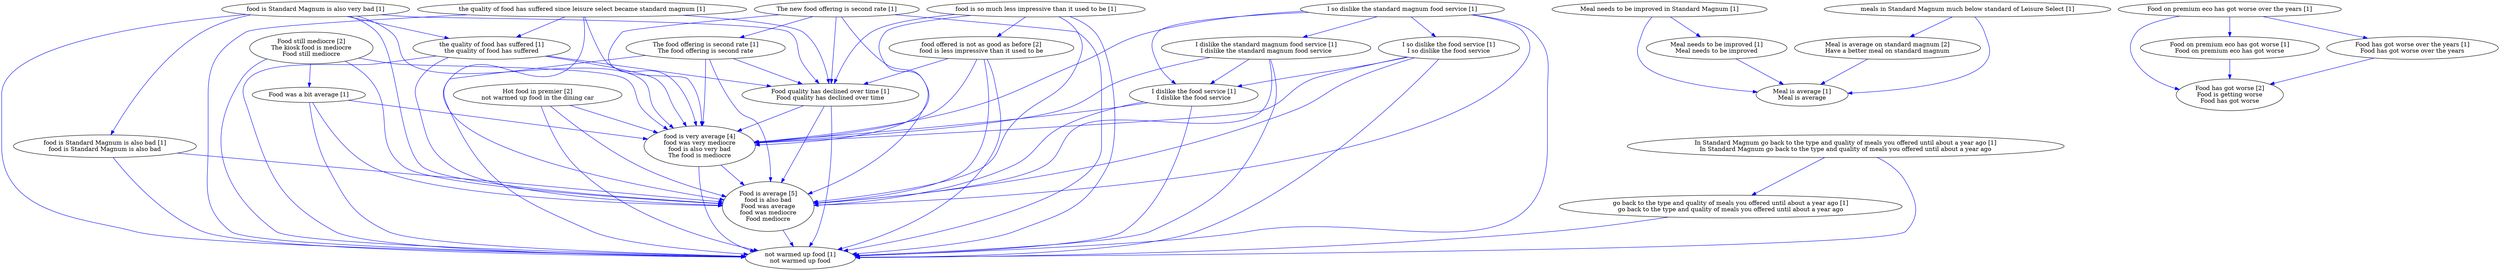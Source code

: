 digraph collapsedGraph {
"food offered is not as good as before [2]\nfood is less impressive than it used to be""Meal is average on standard magnum [2]\nHave a better meal on standard magnum""Food has got worse [2]\nFood is getting worse\nFood has got worse""food is very average [4]\nfood was very mediocre\nfood is also very bad\nThe food is mediocre""Food still mediocre [2]\nThe kiosk food is mediocre\nFood still mediocre""Food is average [5]\nfood is also bad\nFood was average\nfood was mediocre\nFood mediocre""Hot food in premier [2]\nnot warmed up food in the dining car""Food quality has declined over time [1]\nFood quality has declined over time""Food on premium eco has got worse over the years [1]""Food on premium eco has got worse [1]\nFood on premium eco has got worse""Food has got worse over the years [1]\nFood has got worse over the years""Food was a bit average [1]""I so dislike the standard magnum food service [1]""I dislike the standard magnum food service [1]\nI dislike the standard magnum food service""I dislike the food service [1]\nI dislike the food service""I so dislike the food service [1]\nI so dislike the food service""In Standard Magnum go back to the type and quality of meals you offered until about a year ago [1]\nIn Standard Magnum go back to the type and quality of meals you offered until about a year ago""go back to the type and quality of meals you offered until about a year ago [1]\ngo back to the type and quality of meals you offered until about a year ago""Meal is average [1]\nMeal is average""Meal needs to be improved in Standard Magnum [1]""Meal needs to be improved [1]\nMeal needs to be improved""The new food offering is second rate [1]""The food offering is second rate [1]\nThe food offering is second rate""food is Standard Magnum is also very bad [1]""food is Standard Magnum is also bad [1]\nfood is Standard Magnum is also bad""food is so much less impressive than it used to be [1]""meals in Standard Magnum much below standard of Leisure Select [1]""not warmed up food [1]\nnot warmed up food""the quality of food has suffered since leisure select became standard magnum [1]""the quality of food has suffered [1]\nthe quality of food has suffered""food is Standard Magnum is also very bad [1]" -> "Food is average [5]\nfood is also bad\nFood was average\nfood was mediocre\nFood mediocre" [color=blue]
"food is Standard Magnum is also very bad [1]" -> "food is very average [4]\nfood was very mediocre\nfood is also very bad\nThe food is mediocre" [color=blue]
"food is Standard Magnum is also bad [1]\nfood is Standard Magnum is also bad" -> "not warmed up food [1]\nnot warmed up food" [color=blue]
"I so dislike the standard magnum food service [1]" -> "not warmed up food [1]\nnot warmed up food" [color=blue]
"Food quality has declined over time [1]\nFood quality has declined over time" -> "food is very average [4]\nfood was very mediocre\nfood is also very bad\nThe food is mediocre" [color=blue]
"Hot food in premier [2]\nnot warmed up food in the dining car" -> "food is very average [4]\nfood was very mediocre\nfood is also very bad\nThe food is mediocre" [color=blue]
"food is Standard Magnum is also very bad [1]" -> "the quality of food has suffered [1]\nthe quality of food has suffered" [color=blue]
"Hot food in premier [2]\nnot warmed up food in the dining car" -> "not warmed up food [1]\nnot warmed up food" [color=blue]
"food is very average [4]\nfood was very mediocre\nfood is also very bad\nThe food is mediocre" -> "not warmed up food [1]\nnot warmed up food" [color=blue]
"food is Standard Magnum is also very bad [1]" -> "not warmed up food [1]\nnot warmed up food" [color=blue]
"food is very average [4]\nfood was very mediocre\nfood is also very bad\nThe food is mediocre" -> "Food is average [5]\nfood is also bad\nFood was average\nfood was mediocre\nFood mediocre" [color=blue]
"the quality of food has suffered since leisure select became standard magnum [1]" -> "Food is average [5]\nfood is also bad\nFood was average\nfood was mediocre\nFood mediocre" [color=blue]
"The food offering is second rate [1]\nThe food offering is second rate" -> "Food is average [5]\nfood is also bad\nFood was average\nfood was mediocre\nFood mediocre" [color=blue]
"food is Standard Magnum is also very bad [1]" -> "Food quality has declined over time [1]\nFood quality has declined over time" [color=blue]
"Food still mediocre [2]\nThe kiosk food is mediocre\nFood still mediocre" -> "not warmed up food [1]\nnot warmed up food" [color=blue]
"Meal needs to be improved [1]\nMeal needs to be improved" -> "Meal is average [1]\nMeal is average" [color=blue]
"Food is average [5]\nfood is also bad\nFood was average\nfood was mediocre\nFood mediocre" -> "not warmed up food [1]\nnot warmed up food" [color=blue]
"I dislike the food service [1]\nI dislike the food service" -> "not warmed up food [1]\nnot warmed up food" [color=blue]
"I dislike the food service [1]\nI dislike the food service" -> "food is very average [4]\nfood was very mediocre\nfood is also very bad\nThe food is mediocre" [color=blue]
"Food still mediocre [2]\nThe kiosk food is mediocre\nFood still mediocre" -> "food is very average [4]\nfood was very mediocre\nfood is also very bad\nThe food is mediocre" [color=blue]
"I so dislike the standard magnum food service [1]" -> "food is very average [4]\nfood was very mediocre\nfood is also very bad\nThe food is mediocre" [color=blue]
"food is so much less impressive than it used to be [1]" -> "not warmed up food [1]\nnot warmed up food" [color=blue]
"food is so much less impressive than it used to be [1]" -> "food offered is not as good as before [2]\nfood is less impressive than it used to be" [color=blue]
"the quality of food has suffered since leisure select became standard magnum [1]" -> "Food quality has declined over time [1]\nFood quality has declined over time" [color=blue]
"Meal needs to be improved in Standard Magnum [1]" -> "Meal is average [1]\nMeal is average" [color=blue]
"the quality of food has suffered [1]\nthe quality of food has suffered" -> "not warmed up food [1]\nnot warmed up food" [color=blue]
"the quality of food has suffered [1]\nthe quality of food has suffered" -> "food is very average [4]\nfood was very mediocre\nfood is also very bad\nThe food is mediocre" [color=blue]
"Food still mediocre [2]\nThe kiosk food is mediocre\nFood still mediocre" -> "Food is average [5]\nfood is also bad\nFood was average\nfood was mediocre\nFood mediocre" [color=blue]
"The new food offering is second rate [1]" -> "Food is average [5]\nfood is also bad\nFood was average\nfood was mediocre\nFood mediocre" [color=blue]
"Food was a bit average [1]" -> "not warmed up food [1]\nnot warmed up food" [color=blue]
"food offered is not as good as before [2]\nfood is less impressive than it used to be" -> "Food quality has declined over time [1]\nFood quality has declined over time" [color=blue]
"Hot food in premier [2]\nnot warmed up food in the dining car" -> "Food is average [5]\nfood is also bad\nFood was average\nfood was mediocre\nFood mediocre" [color=blue]
"Food was a bit average [1]" -> "food is very average [4]\nfood was very mediocre\nfood is also very bad\nThe food is mediocre" [color=blue]
"The food offering is second rate [1]\nThe food offering is second rate" -> "food is very average [4]\nfood was very mediocre\nfood is also very bad\nThe food is mediocre" [color=blue]
"I so dislike the standard magnum food service [1]" -> "Food is average [5]\nfood is also bad\nFood was average\nfood was mediocre\nFood mediocre" [color=blue]
"The food offering is second rate [1]\nThe food offering is second rate" -> "not warmed up food [1]\nnot warmed up food" [color=blue]
"Food still mediocre [2]\nThe kiosk food is mediocre\nFood still mediocre" -> "Food was a bit average [1]" [color=blue]
"I so dislike the food service [1]\nI so dislike the food service" -> "not warmed up food [1]\nnot warmed up food" [color=blue]
"I so dislike the food service [1]\nI so dislike the food service" -> "food is very average [4]\nfood was very mediocre\nfood is also very bad\nThe food is mediocre" [color=blue]
"Food quality has declined over time [1]\nFood quality has declined over time" -> "not warmed up food [1]\nnot warmed up food" [color=blue]
"food is Standard Magnum is also bad [1]\nfood is Standard Magnum is also bad" -> "Food is average [5]\nfood is also bad\nFood was average\nfood was mediocre\nFood mediocre" [color=blue]
"go back to the type and quality of meals you offered until about a year ago [1]\ngo back to the type and quality of meals you offered until about a year ago" -> "not warmed up food [1]\nnot warmed up food" [color=blue]
"meals in Standard Magnum much below standard of Leisure Select [1]" -> "Meal is average on standard magnum [2]\nHave a better meal on standard magnum" [color=blue]
"I dislike the standard magnum food service [1]\nI dislike the standard magnum food service" -> "not warmed up food [1]\nnot warmed up food" [color=blue]
"Food on premium eco has got worse [1]\nFood on premium eco has got worse" -> "Food has got worse [2]\nFood is getting worse\nFood has got worse" [color=blue]
"The new food offering is second rate [1]" -> "food is very average [4]\nfood was very mediocre\nfood is also very bad\nThe food is mediocre" [color=blue]
"The new food offering is second rate [1]" -> "not warmed up food [1]\nnot warmed up food" [color=blue]
"food is so much less impressive than it used to be [1]" -> "Food is average [5]\nfood is also bad\nFood was average\nfood was mediocre\nFood mediocre" [color=blue]
"food is so much less impressive than it used to be [1]" -> "food is very average [4]\nfood was very mediocre\nfood is also very bad\nThe food is mediocre" [color=blue]
"Food quality has declined over time [1]\nFood quality has declined over time" -> "Food is average [5]\nfood is also bad\nFood was average\nfood was mediocre\nFood mediocre" [color=blue]
"meals in Standard Magnum much below standard of Leisure Select [1]" -> "Meal is average [1]\nMeal is average" [color=blue]
"the quality of food has suffered [1]\nthe quality of food has suffered" -> "Food is average [5]\nfood is also bad\nFood was average\nfood was mediocre\nFood mediocre" [color=blue]
"I dislike the standard magnum food service [1]\nI dislike the standard magnum food service" -> "Food is average [5]\nfood is also bad\nFood was average\nfood was mediocre\nFood mediocre" [color=blue]
"Food was a bit average [1]" -> "Food is average [5]\nfood is also bad\nFood was average\nfood was mediocre\nFood mediocre" [color=blue]
"food offered is not as good as before [2]\nfood is less impressive than it used to be" -> "Food is average [5]\nfood is also bad\nFood was average\nfood was mediocre\nFood mediocre" [color=blue]
"I dislike the standard magnum food service [1]\nI dislike the standard magnum food service" -> "food is very average [4]\nfood was very mediocre\nfood is also very bad\nThe food is mediocre" [color=blue]
"Food on premium eco has got worse over the years [1]" -> "Food has got worse [2]\nFood is getting worse\nFood has got worse" [color=blue]
"The food offering is second rate [1]\nThe food offering is second rate" -> "Food quality has declined over time [1]\nFood quality has declined over time" [color=blue]
"The new food offering is second rate [1]" -> "Food quality has declined over time [1]\nFood quality has declined over time" [color=blue]
"food is so much less impressive than it used to be [1]" -> "Food quality has declined over time [1]\nFood quality has declined over time" [color=blue]
"the quality of food has suffered since leisure select became standard magnum [1]" -> "not warmed up food [1]\nnot warmed up food" [color=blue]
"the quality of food has suffered [1]\nthe quality of food has suffered" -> "Food quality has declined over time [1]\nFood quality has declined over time" [color=blue]
"food offered is not as good as before [2]\nfood is less impressive than it used to be" -> "not warmed up food [1]\nnot warmed up food" [color=blue]
"food offered is not as good as before [2]\nfood is less impressive than it used to be" -> "food is very average [4]\nfood was very mediocre\nfood is also very bad\nThe food is mediocre" [color=blue]
"Meal is average on standard magnum [2]\nHave a better meal on standard magnum" -> "Meal is average [1]\nMeal is average" [color=blue]
"I dislike the food service [1]\nI dislike the food service" -> "Food is average [5]\nfood is also bad\nFood was average\nfood was mediocre\nFood mediocre" [color=blue]
"the quality of food has suffered since leisure select became standard magnum [1]" -> "food is very average [4]\nfood was very mediocre\nfood is also very bad\nThe food is mediocre" [color=blue]
"In Standard Magnum go back to the type and quality of meals you offered until about a year ago [1]\nIn Standard Magnum go back to the type and quality of meals you offered until about a year ago" -> "not warmed up food [1]\nnot warmed up food" [color=blue]
"I so dislike the food service [1]\nI so dislike the food service" -> "Food is average [5]\nfood is also bad\nFood was average\nfood was mediocre\nFood mediocre" [color=blue]
"Food has got worse over the years [1]\nFood has got worse over the years" -> "Food has got worse [2]\nFood is getting worse\nFood has got worse" [color=blue]
"Food on premium eco has got worse over the years [1]" -> "Food on premium eco has got worse [1]\nFood on premium eco has got worse" [color=blue]
"Food on premium eco has got worse over the years [1]" -> "Food has got worse over the years [1]\nFood has got worse over the years" [color=blue]
"I so dislike the standard magnum food service [1]" -> "I dislike the standard magnum food service [1]\nI dislike the standard magnum food service" [color=blue]
"I dislike the standard magnum food service [1]\nI dislike the standard magnum food service" -> "I dislike the food service [1]\nI dislike the food service" [color=blue]
"I so dislike the standard magnum food service [1]" -> "I so dislike the food service [1]\nI so dislike the food service" [color=blue]
"I so dislike the food service [1]\nI so dislike the food service" -> "I dislike the food service [1]\nI dislike the food service" [color=blue]
"I so dislike the standard magnum food service [1]" -> "I dislike the food service [1]\nI dislike the food service" [color=blue]
"In Standard Magnum go back to the type and quality of meals you offered until about a year ago [1]\nIn Standard Magnum go back to the type and quality of meals you offered until about a year ago" -> "go back to the type and quality of meals you offered until about a year ago [1]\ngo back to the type and quality of meals you offered until about a year ago" [color=blue]
"Meal needs to be improved in Standard Magnum [1]" -> "Meal needs to be improved [1]\nMeal needs to be improved" [color=blue]
"The new food offering is second rate [1]" -> "The food offering is second rate [1]\nThe food offering is second rate" [color=blue]
"food is Standard Magnum is also very bad [1]" -> "food is Standard Magnum is also bad [1]\nfood is Standard Magnum is also bad" [color=blue]
"the quality of food has suffered since leisure select became standard magnum [1]" -> "the quality of food has suffered [1]\nthe quality of food has suffered" [color=blue]
}